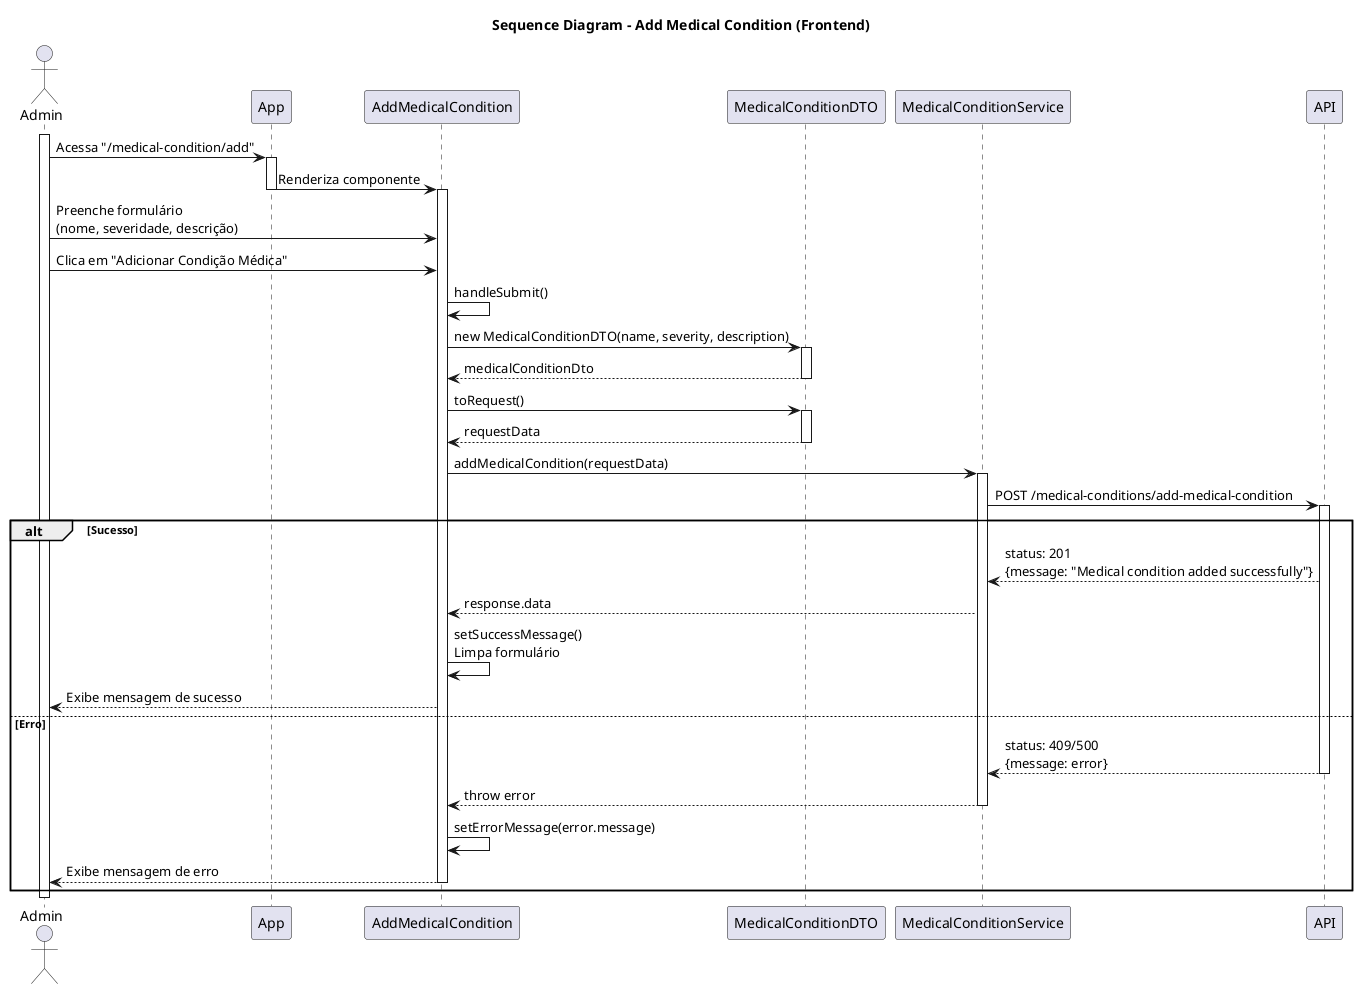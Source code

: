 @startuml SD
title "Sequence Diagram - Add Medical Condition (Frontend)"

actor Admin
participant "App" as App
participant "AddMedicalCondition" as AddMC
participant "MedicalConditionDTO" as DTO
participant "MedicalConditionService" as Service
participant "API" as API

activate Admin

Admin -> App: Acessa "/medical-condition/add"
activate App

App -> AddMC: Renderiza componente
deactivate App
activate AddMC

Admin -> AddMC: Preenche formulário\n(nome, severidade, descrição)
Admin -> AddMC: Clica em "Adicionar Condição Médica"

AddMC -> AddMC: handleSubmit()

AddMC -> DTO: new MedicalConditionDTO(name, severity, description)
activate DTO
DTO --> AddMC: medicalConditionDto
deactivate DTO

AddMC -> DTO: toRequest()
activate DTO
DTO --> AddMC: requestData
deactivate DTO

AddMC -> Service: addMedicalCondition(requestData)
activate Service

Service -> API: POST /medical-conditions/add-medical-condition
activate API

alt Sucesso
    API --> Service: status: 201\n{message: "Medical condition added successfully"}
    Service --> AddMC: response.data
    AddMC -> AddMC: setSuccessMessage()\nLimpa formulário
    AddMC --> Admin: Exibe mensagem de sucesso

else Erro
    API --> Service: status: 409/500\n{message: error}
    deactivate API
    Service --> AddMC: throw error
    deactivate Service
    AddMC -> AddMC: setErrorMessage(error.message)
    AddMC --> Admin: Exibe mensagem de erro
    deactivate AddMC
end

deactivate API
deactivate Service
deactivate AddMC
deactivate Admin
@enduml